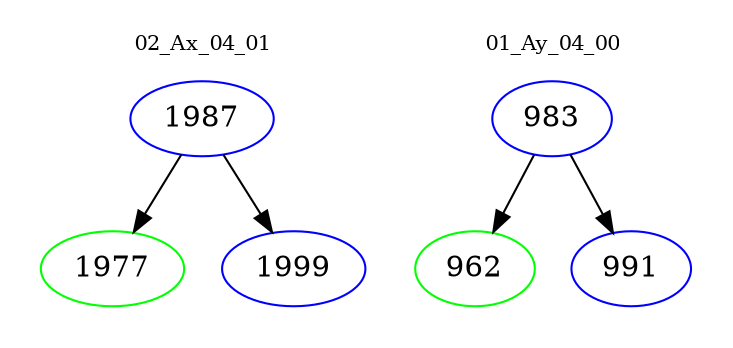 digraph{
subgraph cluster_0 {
color = white
label = "02_Ax_04_01";
fontsize=10;
T0_1987 [label="1987", color="blue"]
T0_1987 -> T0_1977 [color="black"]
T0_1977 [label="1977", color="green"]
T0_1987 -> T0_1999 [color="black"]
T0_1999 [label="1999", color="blue"]
}
subgraph cluster_1 {
color = white
label = "01_Ay_04_00";
fontsize=10;
T1_983 [label="983", color="blue"]
T1_983 -> T1_962 [color="black"]
T1_962 [label="962", color="green"]
T1_983 -> T1_991 [color="black"]
T1_991 [label="991", color="blue"]
}
}

